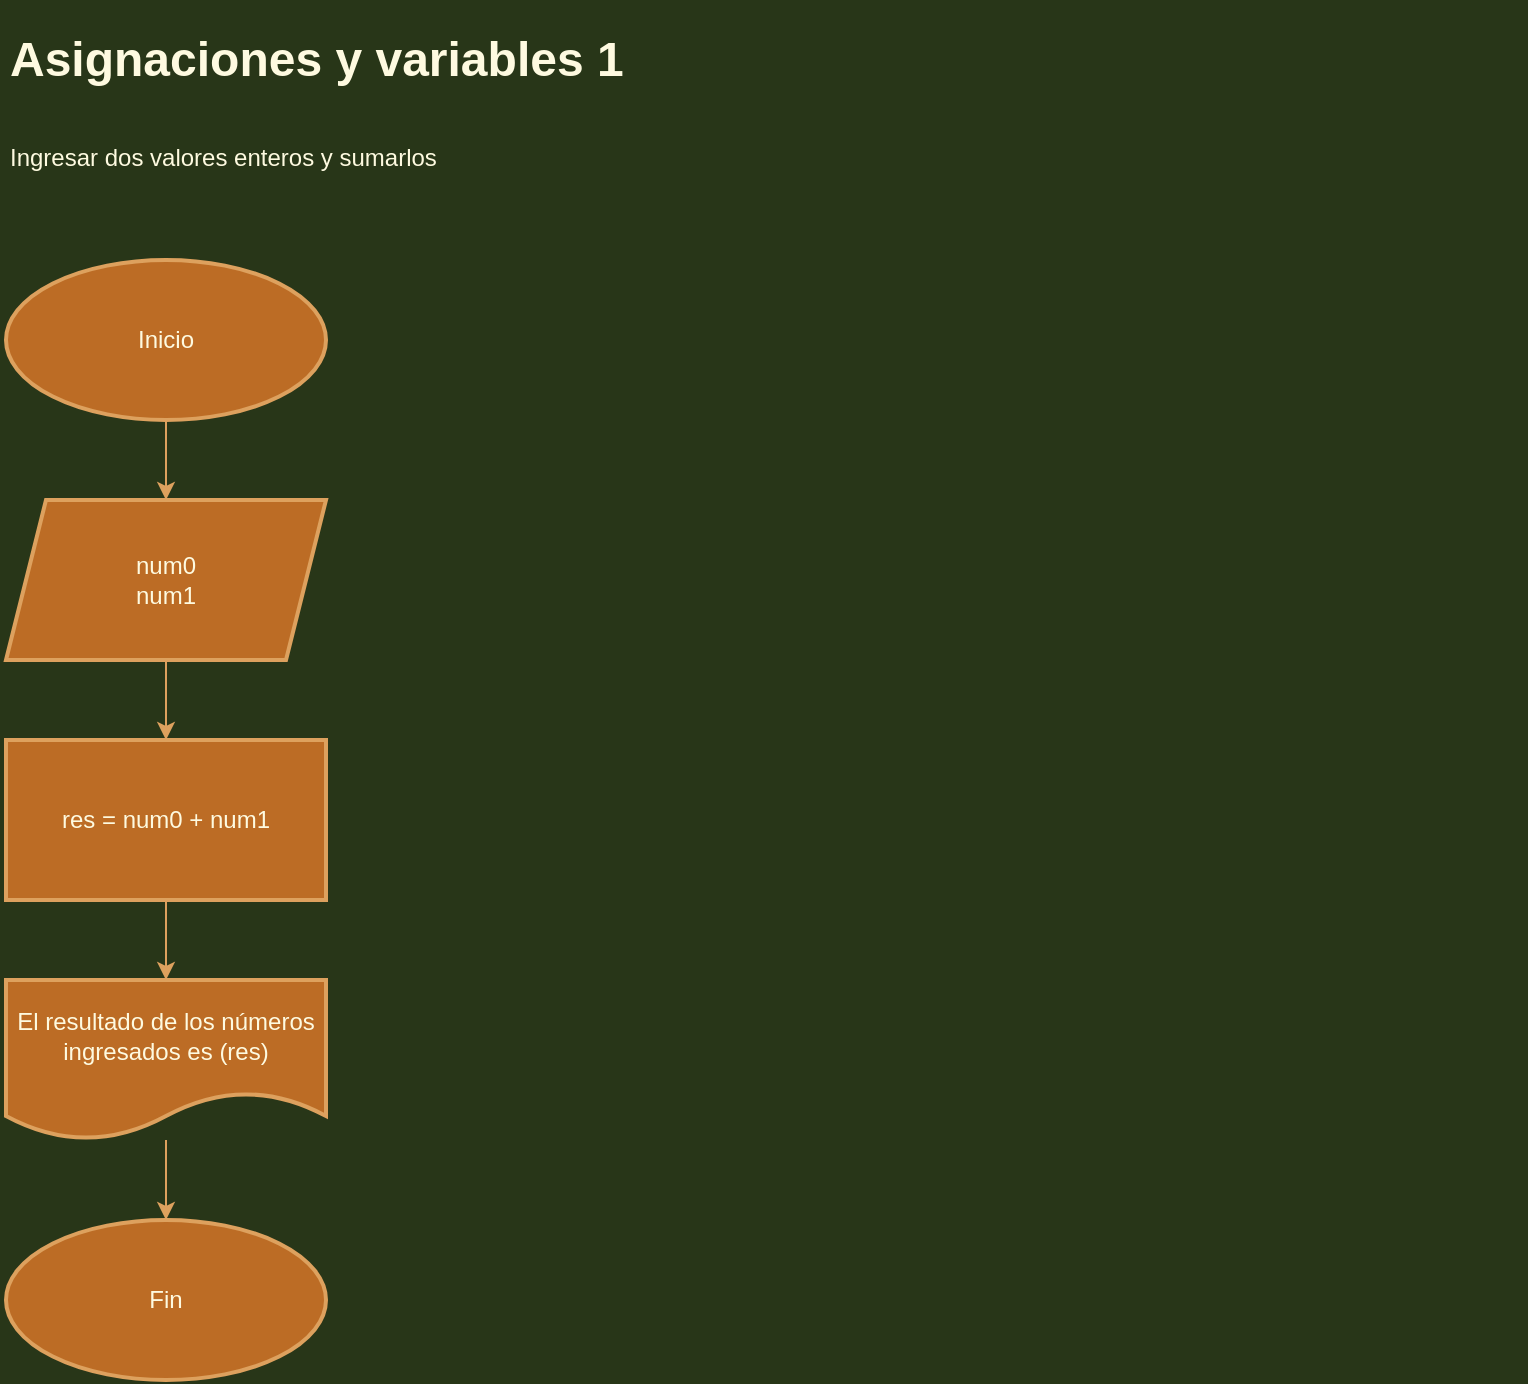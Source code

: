 <mxfile version="13.6.3" type="device"><diagram id="b_LLPROjYeDakijWekhl" name="Page-1"><mxGraphModel dx="1157" dy="652" grid="1" gridSize="10" guides="1" tooltips="1" connect="1" arrows="1" fold="1" page="1" pageScale="1" pageWidth="827" pageHeight="1169" background="#283618" math="0" shadow="0"><root><mxCell id="0"/><mxCell id="1" parent="0"/><mxCell id="yBkWZ3UZIJLRTPiN_OuF-2" value="&lt;h1&gt;&lt;span&gt;Asignaciones y variables 1&lt;/span&gt;&lt;/h1&gt;&lt;h1&gt;&lt;span style=&quot;font-size: 12px ; font-weight: 400&quot;&gt;Ingresar dos valores enteros y sumarlos&lt;/span&gt;&lt;/h1&gt;" style="text;html=1;strokeColor=none;fillColor=none;spacing=5;spacingTop=-20;whiteSpace=wrap;overflow=hidden;rounded=0;sketch=0;fontColor=#FEFAE0;" vertex="1" parent="1"><mxGeometry x="37" y="40" width="763" height="120" as="geometry"/></mxCell><mxCell id="yBkWZ3UZIJLRTPiN_OuF-5" value="" style="edgeStyle=orthogonalEdgeStyle;curved=0;rounded=1;sketch=0;orthogonalLoop=1;jettySize=auto;html=1;strokeColor=#DDA15E;fillColor=#BC6C25;fontColor=#FEFAE0;" edge="1" parent="1" source="yBkWZ3UZIJLRTPiN_OuF-3" target="yBkWZ3UZIJLRTPiN_OuF-4"><mxGeometry relative="1" as="geometry"/></mxCell><mxCell id="yBkWZ3UZIJLRTPiN_OuF-3" value="Inicio" style="strokeWidth=2;html=1;shape=mxgraph.flowchart.start_1;whiteSpace=wrap;rounded=0;sketch=0;fillColor=#BC6C25;fontColor=#FEFAE0;strokeColor=#DDA15E;" vertex="1" parent="1"><mxGeometry x="40" y="160" width="160" height="80" as="geometry"/></mxCell><mxCell id="yBkWZ3UZIJLRTPiN_OuF-8" value="" style="edgeStyle=orthogonalEdgeStyle;curved=0;rounded=1;sketch=0;orthogonalLoop=1;jettySize=auto;html=1;strokeColor=#DDA15E;fillColor=#BC6C25;fontColor=#FEFAE0;" edge="1" parent="1" source="yBkWZ3UZIJLRTPiN_OuF-4" target="yBkWZ3UZIJLRTPiN_OuF-7"><mxGeometry relative="1" as="geometry"/></mxCell><mxCell id="yBkWZ3UZIJLRTPiN_OuF-4" value="num0&lt;br&gt;num1" style="shape=parallelogram;perimeter=parallelogramPerimeter;whiteSpace=wrap;html=1;fixedSize=1;rounded=0;fontColor=#FEFAE0;strokeColor=#DDA15E;strokeWidth=2;fillColor=#BC6C25;sketch=0;" vertex="1" parent="1"><mxGeometry x="40" y="280" width="160" height="80" as="geometry"/></mxCell><mxCell id="yBkWZ3UZIJLRTPiN_OuF-10" value="" style="edgeStyle=orthogonalEdgeStyle;curved=0;rounded=1;sketch=0;orthogonalLoop=1;jettySize=auto;html=1;strokeColor=#DDA15E;fillColor=#BC6C25;fontColor=#FEFAE0;" edge="1" parent="1" source="yBkWZ3UZIJLRTPiN_OuF-7" target="yBkWZ3UZIJLRTPiN_OuF-9"><mxGeometry relative="1" as="geometry"/></mxCell><mxCell id="yBkWZ3UZIJLRTPiN_OuF-7" value="res = num0 + num1" style="whiteSpace=wrap;html=1;rounded=0;fontColor=#FEFAE0;strokeColor=#DDA15E;strokeWidth=2;fillColor=#BC6C25;sketch=0;" vertex="1" parent="1"><mxGeometry x="40" y="400" width="160" height="80" as="geometry"/></mxCell><mxCell id="yBkWZ3UZIJLRTPiN_OuF-12" value="" style="edgeStyle=orthogonalEdgeStyle;curved=0;rounded=1;sketch=0;orthogonalLoop=1;jettySize=auto;html=1;strokeColor=#DDA15E;fillColor=#BC6C25;fontColor=#FEFAE0;" edge="1" parent="1" source="yBkWZ3UZIJLRTPiN_OuF-9" target="yBkWZ3UZIJLRTPiN_OuF-11"><mxGeometry relative="1" as="geometry"/></mxCell><mxCell id="yBkWZ3UZIJLRTPiN_OuF-9" value="El resultado de los números ingresados es (res)" style="shape=document;whiteSpace=wrap;html=1;boundedLbl=1;rounded=0;fontColor=#FEFAE0;strokeColor=#DDA15E;strokeWidth=2;fillColor=#BC6C25;sketch=0;" vertex="1" parent="1"><mxGeometry x="40" y="520" width="160" height="80" as="geometry"/></mxCell><mxCell id="yBkWZ3UZIJLRTPiN_OuF-11" value="Fin" style="strokeWidth=2;html=1;shape=mxgraph.flowchart.start_1;whiteSpace=wrap;rounded=0;sketch=0;fillColor=#BC6C25;fontColor=#FEFAE0;strokeColor=#DDA15E;" vertex="1" parent="1"><mxGeometry x="40" y="640" width="160" height="80" as="geometry"/></mxCell></root></mxGraphModel></diagram></mxfile>